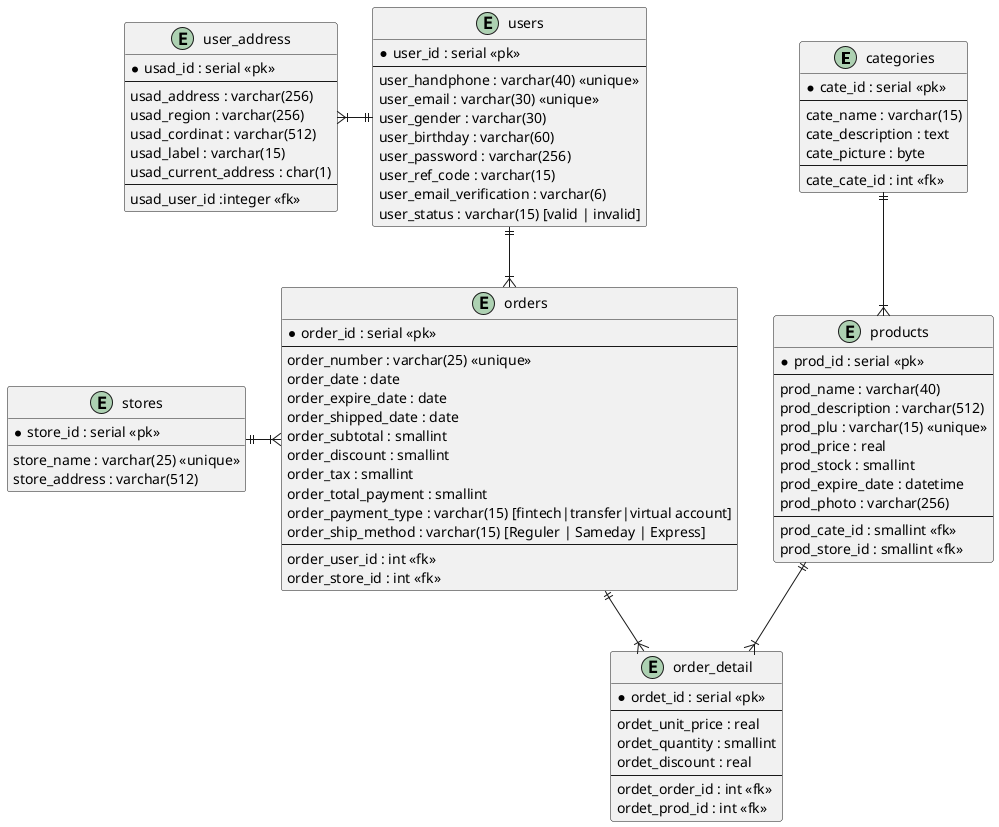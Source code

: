 @startuml northwind-erd

entity categories{
  *cate_id : serial <<pk>>
  --
  cate_name : varchar(15)
  cate_description : text
  cate_picture : byte
  --
  cate_cate_id : int <<fk>>
}

entity products{
    *prod_id : serial <<pk>>
    --
    prod_name : varchar(40)
    prod_description : varchar(512)
    prod_plu : varchar(15) <<unique>>
    prod_price : real
    prod_stock : smallint
    prod_expire_date : datetime
    prod_photo : varchar(256)
    --
    prod_cate_id : smallint <<fk>>
    prod_store_id : smallint <<fk>>
}

entity users{
    *user_id : serial <<pk>>
    --
    user_handphone : varchar(40) <<unique>>
    user_email : varchar(30) <<unique>>
    user_gender : varchar(30)
    user_birthday : varchar(60)
    user_password : varchar(256)
    user_ref_code : varchar(15)
    user_email_verification : varchar(6)
    user_status : varchar(15) [valid | invalid]
}

entity user_address {
    *usad_id : serial <<pk>>
    --
    usad_address : varchar(256)
    usad_region : varchar(256)
    usad_cordinat : varchar(512)
    usad_label : varchar(15)
    usad_current_address : char(1)
    --
    usad_user_id :integer <<fk>>
}

entity stores{
    *store_id : serial <<pk>>
    store_name : varchar(25) <<unique>>
    store_address : varchar(512) 
}


entity orders{
    *order_id : serial <<pk>>
    --
    order_number : varchar(25) <<unique>>
    order_date : date
    order_expire_date : date
    order_shipped_date : date
    order_subtotal : smallint
    order_discount : smallint
    order_tax : smallint
    order_total_payment : smallint
    order_payment_type : varchar(15) [fintech|transfer|virtual account] 
    order_ship_method : varchar(15) [Reguler | Sameday | Express]
    --
    order_user_id : int <<fk>>
    order_store_id : int <<fk>>
}

entity order_detail{
    *ordet_id : serial <<pk>>
    --
    ordet_unit_price : real
    ordet_quantity : smallint
    ordet_discount : real
    --
    ordet_order_id : int <<fk>>
    ordet_prod_id : int <<fk>>
}




categories ||--|{ products
products ||--|{ order_detail
users ||-down-|{ orders
stores ||-right-|{ orders
users ||-left-|{ user_address
orders ||--|{ order_detail
@enduml
